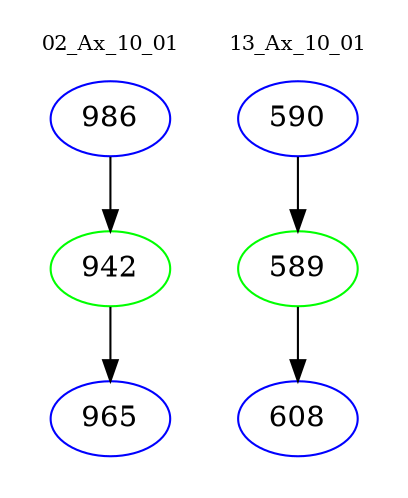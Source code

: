 digraph{
subgraph cluster_0 {
color = white
label = "02_Ax_10_01";
fontsize=10;
T0_986 [label="986", color="blue"]
T0_986 -> T0_942 [color="black"]
T0_942 [label="942", color="green"]
T0_942 -> T0_965 [color="black"]
T0_965 [label="965", color="blue"]
}
subgraph cluster_1 {
color = white
label = "13_Ax_10_01";
fontsize=10;
T1_590 [label="590", color="blue"]
T1_590 -> T1_589 [color="black"]
T1_589 [label="589", color="green"]
T1_589 -> T1_608 [color="black"]
T1_608 [label="608", color="blue"]
}
}
